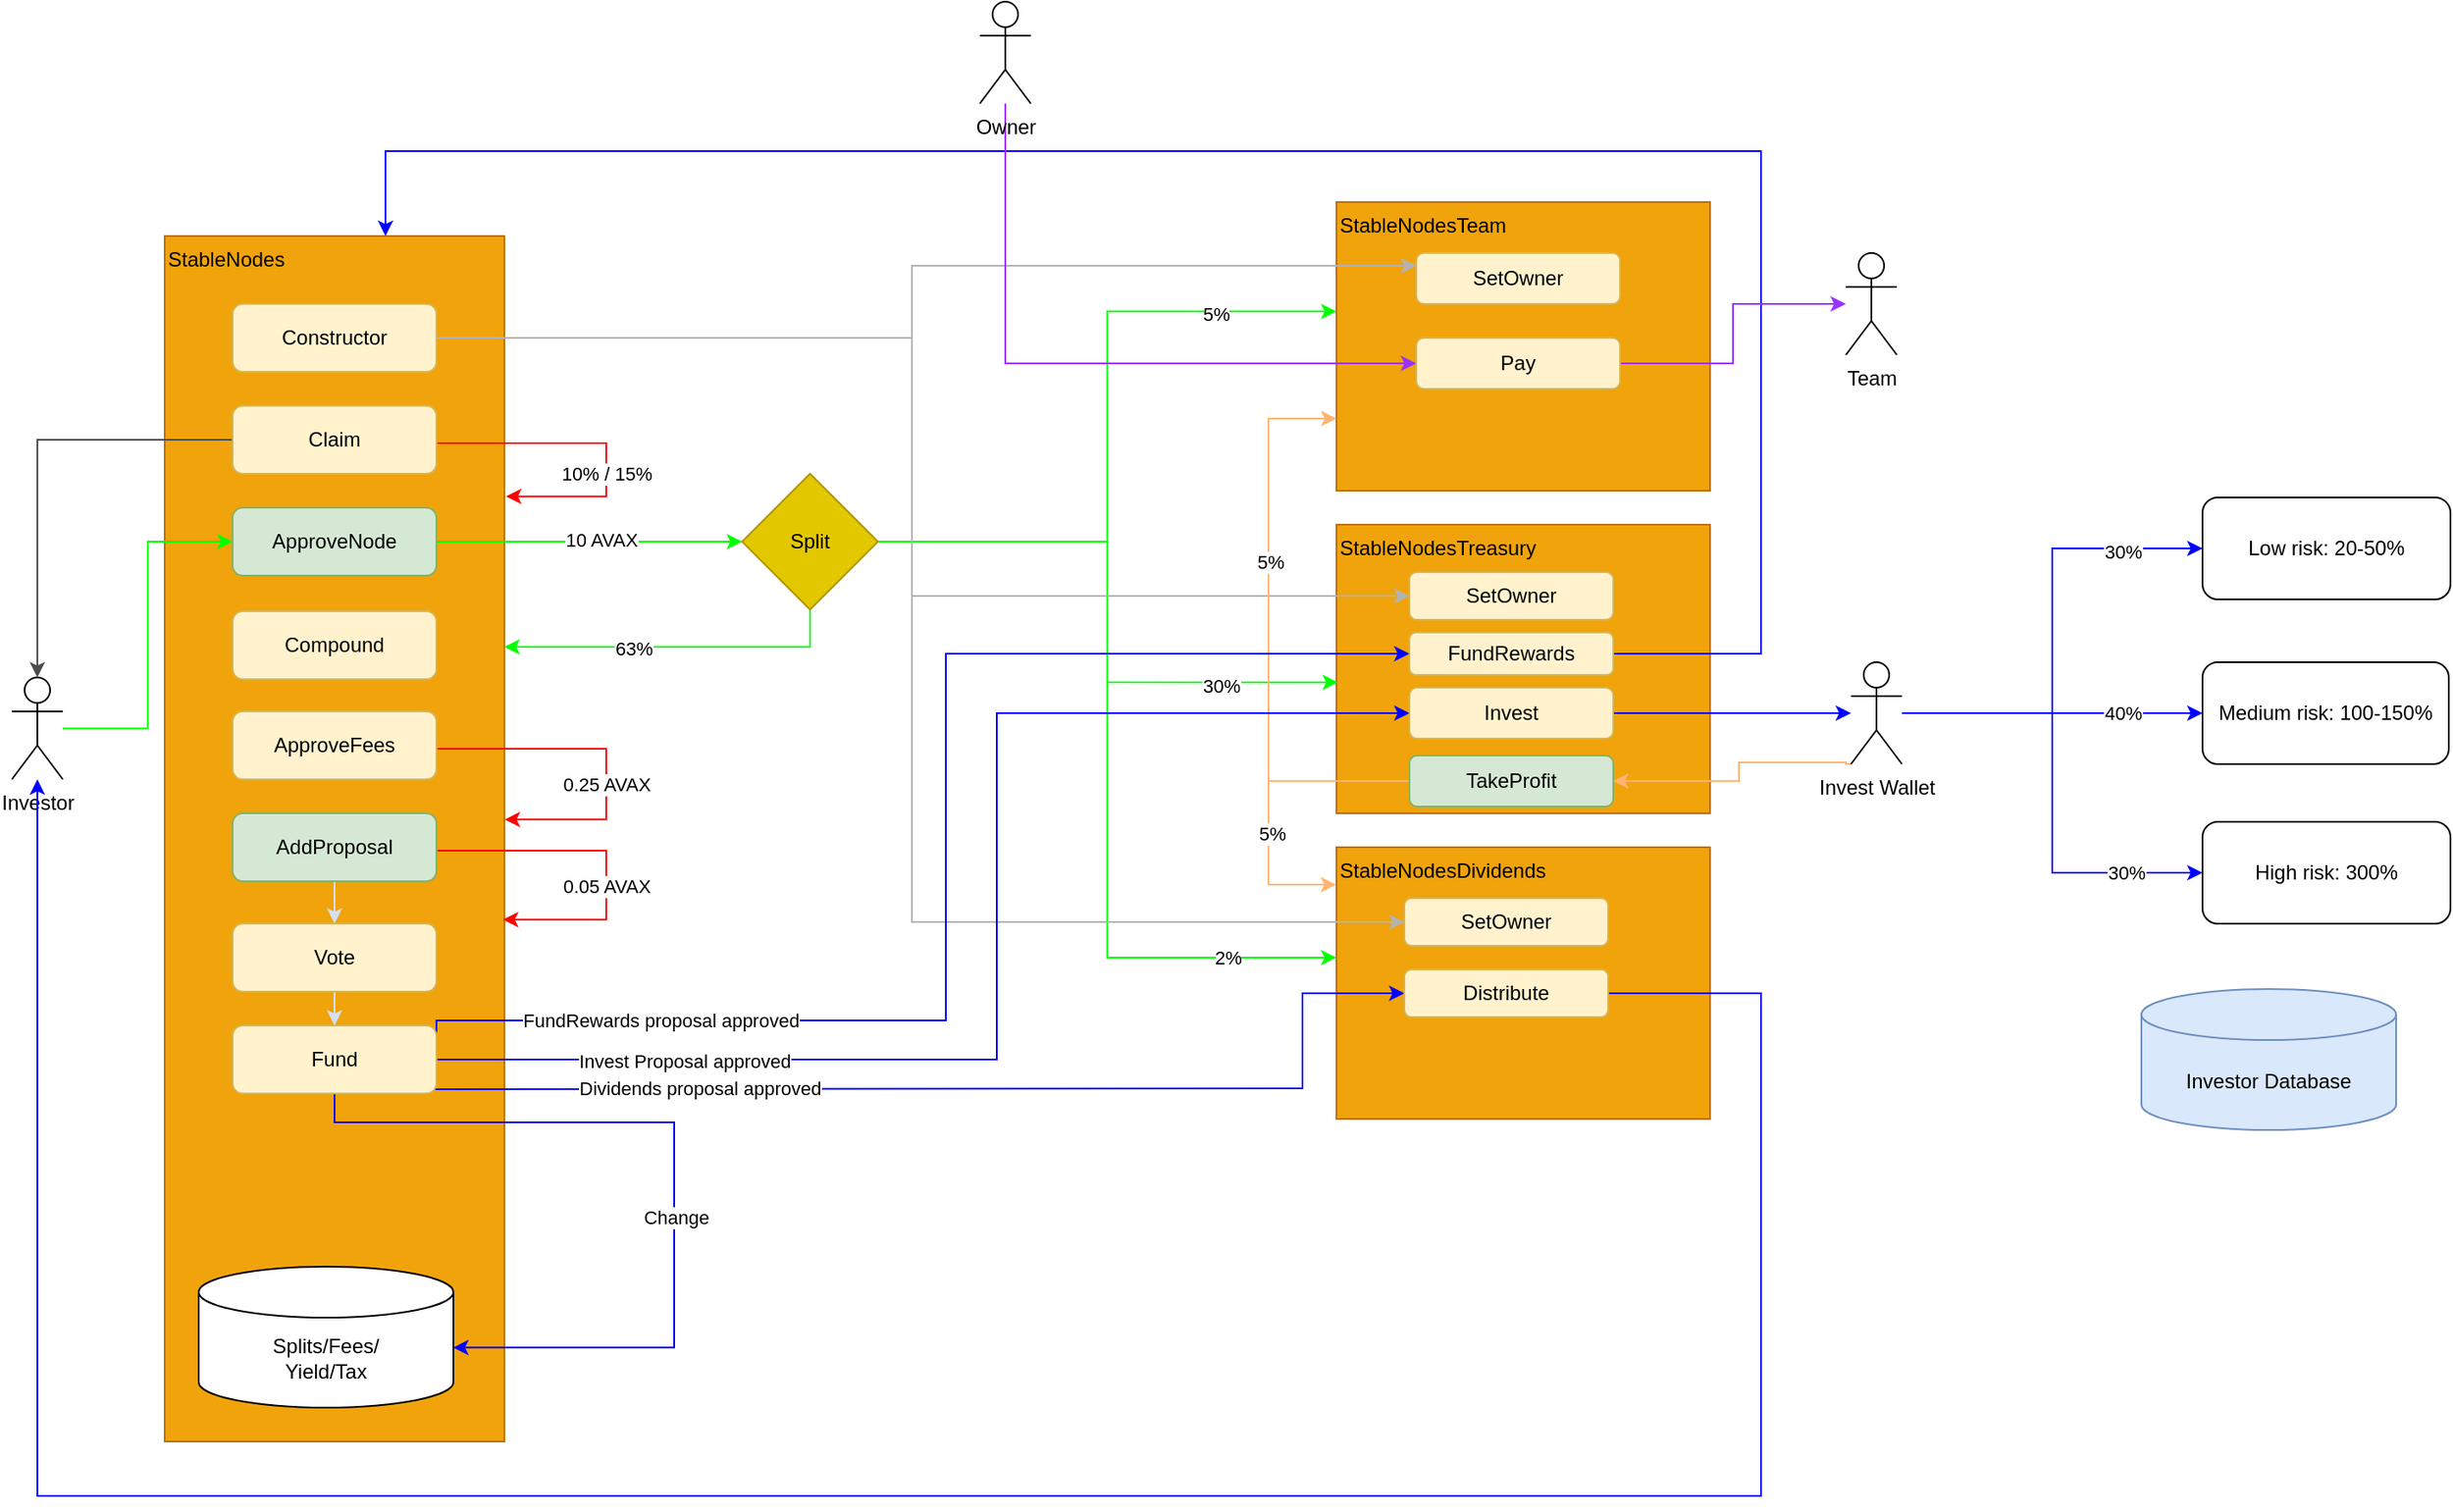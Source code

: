 <mxfile version="17.2.4" type="device"><diagram id="BWHcjD3MpvgY5Xa8QsiQ" name="Page-1"><mxGraphModel dx="901" dy="690" grid="0" gridSize="10" guides="1" tooltips="1" connect="1" arrows="1" fold="1" page="1" pageScale="1" pageWidth="1169" pageHeight="1654" math="0" shadow="0"><root><mxCell id="0"/><mxCell id="1" parent="0"/><mxCell id="zpPjtLnTu7IyP2Q8FdLl-1" value="StableNodes" style="rounded=0;whiteSpace=wrap;html=1;align=left;verticalAlign=top;fillColor=#f0a30a;strokeColor=#BD7000;fontColor=#000000;" vertex="1" parent="1"><mxGeometry x="120" y="268" width="200" height="710" as="geometry"/></mxCell><mxCell id="zpPjtLnTu7IyP2Q8FdLl-3" value="StableNodesTeam" style="rounded=0;whiteSpace=wrap;html=1;align=left;verticalAlign=top;fillColor=#f0a30a;strokeColor=#BD7000;fontColor=#000000;" vertex="1" parent="1"><mxGeometry x="810" y="248" width="220" height="170" as="geometry"/></mxCell><mxCell id="zpPjtLnTu7IyP2Q8FdLl-4" value="StableNodesTreasury" style="rounded=0;whiteSpace=wrap;html=1;align=left;verticalAlign=top;fillColor=#f0a30a;strokeColor=#BD7000;fontColor=#000000;" vertex="1" parent="1"><mxGeometry x="810" y="438" width="220" height="170" as="geometry"/></mxCell><mxCell id="zpPjtLnTu7IyP2Q8FdLl-5" value="StableNodesDividends" style="rounded=0;whiteSpace=wrap;html=1;align=left;verticalAlign=top;fillColor=#f0a30a;strokeColor=#BD7000;fontColor=#000000;" vertex="1" parent="1"><mxGeometry x="810" y="628" width="220" height="160" as="geometry"/></mxCell><mxCell id="zpPjtLnTu7IyP2Q8FdLl-9" style="edgeStyle=orthogonalEdgeStyle;rounded=0;orthogonalLoop=1;jettySize=auto;html=1;strokeColor=#00FF00;" edge="1" parent="1" source="zpPjtLnTu7IyP2Q8FdLl-6" target="zpPjtLnTu7IyP2Q8FdLl-8"><mxGeometry relative="1" as="geometry"/></mxCell><mxCell id="zpPjtLnTu7IyP2Q8FdLl-53" value="10 AVAX" style="edgeLabel;html=1;align=center;verticalAlign=middle;resizable=0;points=[];" vertex="1" connectable="0" parent="zpPjtLnTu7IyP2Q8FdLl-9"><mxGeometry x="0.078" y="1" relative="1" as="geometry"><mxPoint as="offset"/></mxGeometry></mxCell><mxCell id="zpPjtLnTu7IyP2Q8FdLl-10" style="edgeStyle=orthogonalEdgeStyle;rounded=0;orthogonalLoop=1;jettySize=auto;html=1;entryX=0;entryY=0.379;entryDx=0;entryDy=0;entryPerimeter=0;strokeColor=#00FF00;" edge="1" parent="1" source="zpPjtLnTu7IyP2Q8FdLl-8" target="zpPjtLnTu7IyP2Q8FdLl-3"><mxGeometry relative="1" as="geometry"/></mxCell><mxCell id="zpPjtLnTu7IyP2Q8FdLl-18" value="5%" style="edgeLabel;html=1;align=center;verticalAlign=middle;resizable=0;points=[];" vertex="1" connectable="0" parent="zpPjtLnTu7IyP2Q8FdLl-10"><mxGeometry x="0.65" y="-1" relative="1" as="geometry"><mxPoint as="offset"/></mxGeometry></mxCell><mxCell id="zpPjtLnTu7IyP2Q8FdLl-11" style="edgeStyle=orthogonalEdgeStyle;rounded=0;orthogonalLoop=1;jettySize=auto;html=1;entryX=0.004;entryY=0.546;entryDx=0;entryDy=0;strokeColor=#00FF00;entryPerimeter=0;" edge="1" parent="1" source="zpPjtLnTu7IyP2Q8FdLl-8" target="zpPjtLnTu7IyP2Q8FdLl-4"><mxGeometry relative="1" as="geometry"/></mxCell><mxCell id="zpPjtLnTu7IyP2Q8FdLl-19" value="30%" style="edgeLabel;html=1;align=center;verticalAlign=middle;resizable=0;points=[];" vertex="1" connectable="0" parent="zpPjtLnTu7IyP2Q8FdLl-11"><mxGeometry x="0.612" y="-2" relative="1" as="geometry"><mxPoint as="offset"/></mxGeometry></mxCell><mxCell id="zpPjtLnTu7IyP2Q8FdLl-12" style="edgeStyle=orthogonalEdgeStyle;rounded=0;orthogonalLoop=1;jettySize=auto;html=1;entryX=0;entryY=0.406;entryDx=0;entryDy=0;strokeColor=#00FF00;entryPerimeter=0;" edge="1" parent="1" source="zpPjtLnTu7IyP2Q8FdLl-8" target="zpPjtLnTu7IyP2Q8FdLl-5"><mxGeometry relative="1" as="geometry"/></mxCell><mxCell id="zpPjtLnTu7IyP2Q8FdLl-20" value="2%" style="edgeLabel;html=1;align=center;verticalAlign=middle;resizable=0;points=[];" vertex="1" connectable="0" parent="zpPjtLnTu7IyP2Q8FdLl-12"><mxGeometry x="0.751" relative="1" as="geometry"><mxPoint as="offset"/></mxGeometry></mxCell><mxCell id="zpPjtLnTu7IyP2Q8FdLl-16" style="edgeStyle=orthogonalEdgeStyle;rounded=0;orthogonalLoop=1;jettySize=auto;html=1;strokeColor=#00FF00;" edge="1" parent="1" source="zpPjtLnTu7IyP2Q8FdLl-8"><mxGeometry relative="1" as="geometry"><mxPoint x="320" y="510" as="targetPoint"/><Array as="points"><mxPoint x="500" y="510"/><mxPoint x="320" y="510"/></Array></mxGeometry></mxCell><mxCell id="zpPjtLnTu7IyP2Q8FdLl-17" value="63%" style="edgeLabel;html=1;align=center;verticalAlign=middle;resizable=0;points=[];" vertex="1" connectable="0" parent="zpPjtLnTu7IyP2Q8FdLl-16"><mxGeometry x="0.254" y="1" relative="1" as="geometry"><mxPoint as="offset"/></mxGeometry></mxCell><mxCell id="zpPjtLnTu7IyP2Q8FdLl-8" value="Split" style="rhombus;whiteSpace=wrap;html=1;fillColor=#e3c800;fontColor=#000000;strokeColor=#B09500;" vertex="1" parent="1"><mxGeometry x="460" y="408" width="80" height="80" as="geometry"/></mxCell><mxCell id="zpPjtLnTu7IyP2Q8FdLl-22" style="edgeStyle=orthogonalEdgeStyle;rounded=0;orthogonalLoop=1;jettySize=auto;html=1;strokeColor=#0000FF;" edge="1" parent="1" source="zpPjtLnTu7IyP2Q8FdLl-21"><mxGeometry relative="1" as="geometry"><mxPoint x="250" y="268" as="targetPoint"/><Array as="points"><mxPoint x="1060" y="514"/><mxPoint x="1060" y="218"/><mxPoint x="250" y="218"/></Array></mxGeometry></mxCell><mxCell id="zpPjtLnTu7IyP2Q8FdLl-21" value="FundRewards" style="rounded=1;whiteSpace=wrap;html=1;fillColor=#fff2cc;strokeColor=#d6b656;" vertex="1" parent="1"><mxGeometry x="853" y="501.5" width="120" height="25" as="geometry"/></mxCell><mxCell id="zpPjtLnTu7IyP2Q8FdLl-23" value="SetOwner" style="rounded=1;whiteSpace=wrap;html=1;fillColor=#fff2cc;strokeColor=#d6b656;" vertex="1" parent="1"><mxGeometry x="853" y="466" width="120" height="28" as="geometry"/></mxCell><mxCell id="zpPjtLnTu7IyP2Q8FdLl-29" style="edgeStyle=orthogonalEdgeStyle;rounded=0;orthogonalLoop=1;jettySize=auto;html=1;strokeColor=#4D4D4D;" edge="1" parent="1" source="zpPjtLnTu7IyP2Q8FdLl-24" target="zpPjtLnTu7IyP2Q8FdLl-25"><mxGeometry relative="1" as="geometry"/></mxCell><mxCell id="zpPjtLnTu7IyP2Q8FdLl-79" style="edgeStyle=orthogonalEdgeStyle;rounded=0;orthogonalLoop=1;jettySize=auto;html=1;entryX=1.005;entryY=0.216;entryDx=0;entryDy=0;entryPerimeter=0;strokeColor=#FF0000;" edge="1" parent="1" source="zpPjtLnTu7IyP2Q8FdLl-24" target="zpPjtLnTu7IyP2Q8FdLl-1"><mxGeometry relative="1" as="geometry"><Array as="points"><mxPoint x="380" y="390"/><mxPoint x="380" y="421"/></Array></mxGeometry></mxCell><mxCell id="zpPjtLnTu7IyP2Q8FdLl-84" value="10% / 15%" style="edgeLabel;html=1;align=center;verticalAlign=middle;resizable=0;points=[];" vertex="1" connectable="0" parent="zpPjtLnTu7IyP2Q8FdLl-79"><mxGeometry x="0.239" relative="1" as="geometry"><mxPoint as="offset"/></mxGeometry></mxCell><mxCell id="zpPjtLnTu7IyP2Q8FdLl-24" value="Claim" style="rounded=1;whiteSpace=wrap;html=1;fillColor=#fff2cc;strokeColor=#d6b656;" vertex="1" parent="1"><mxGeometry x="160" y="368" width="120" height="40" as="geometry"/></mxCell><mxCell id="zpPjtLnTu7IyP2Q8FdLl-76" style="edgeStyle=orthogonalEdgeStyle;rounded=0;orthogonalLoop=1;jettySize=auto;html=1;entryX=0;entryY=0.5;entryDx=0;entryDy=0;strokeColor=#00FF00;" edge="1" parent="1" source="zpPjtLnTu7IyP2Q8FdLl-25" target="zpPjtLnTu7IyP2Q8FdLl-6"><mxGeometry relative="1" as="geometry"/></mxCell><mxCell id="zpPjtLnTu7IyP2Q8FdLl-25" value="Investor" style="shape=umlActor;verticalLabelPosition=bottom;verticalAlign=top;html=1;outlineConnect=0;" vertex="1" parent="1"><mxGeometry x="30" y="528" width="30" height="60" as="geometry"/></mxCell><mxCell id="zpPjtLnTu7IyP2Q8FdLl-6" value="ApproveNode" style="rounded=1;whiteSpace=wrap;html=1;fillColor=#d5e8d4;strokeColor=#82b366;" vertex="1" parent="1"><mxGeometry x="160" y="428" width="120" height="40" as="geometry"/></mxCell><mxCell id="zpPjtLnTu7IyP2Q8FdLl-43" style="edgeStyle=orthogonalEdgeStyle;rounded=0;orthogonalLoop=1;jettySize=auto;html=1;strokeColor=#0000FF;" edge="1" parent="1" source="zpPjtLnTu7IyP2Q8FdLl-31" target="zpPjtLnTu7IyP2Q8FdLl-39"><mxGeometry relative="1" as="geometry"/></mxCell><mxCell id="zpPjtLnTu7IyP2Q8FdLl-31" value="Invest" style="rounded=1;whiteSpace=wrap;html=1;fillColor=#fff2cc;strokeColor=#d6b656;" vertex="1" parent="1"><mxGeometry x="853" y="534" width="120" height="30" as="geometry"/></mxCell><mxCell id="zpPjtLnTu7IyP2Q8FdLl-32" value="SetOwner" style="rounded=1;whiteSpace=wrap;html=1;fillColor=#fff2cc;strokeColor=#d6b656;" vertex="1" parent="1"><mxGeometry x="857" y="278" width="120" height="30" as="geometry"/></mxCell><mxCell id="zpPjtLnTu7IyP2Q8FdLl-34" style="edgeStyle=orthogonalEdgeStyle;rounded=0;orthogonalLoop=1;jettySize=auto;html=1;entryX=0;entryY=0.25;entryDx=0;entryDy=0;strokeColor=#B3B3B3;" edge="1" parent="1" source="zpPjtLnTu7IyP2Q8FdLl-33" target="zpPjtLnTu7IyP2Q8FdLl-32"><mxGeometry relative="1" as="geometry"><Array as="points"><mxPoint x="560" y="328"/><mxPoint x="560" y="286"/></Array></mxGeometry></mxCell><mxCell id="zpPjtLnTu7IyP2Q8FdLl-36" style="edgeStyle=orthogonalEdgeStyle;rounded=0;orthogonalLoop=1;jettySize=auto;html=1;entryX=0;entryY=0.5;entryDx=0;entryDy=0;strokeColor=#B3B3B3;" edge="1" parent="1" source="zpPjtLnTu7IyP2Q8FdLl-33" target="zpPjtLnTu7IyP2Q8FdLl-23"><mxGeometry relative="1" as="geometry"><Array as="points"><mxPoint x="560" y="328"/><mxPoint x="560" y="480"/></Array></mxGeometry></mxCell><mxCell id="zpPjtLnTu7IyP2Q8FdLl-38" style="edgeStyle=orthogonalEdgeStyle;rounded=0;orthogonalLoop=1;jettySize=auto;html=1;entryX=0;entryY=0.5;entryDx=0;entryDy=0;strokeColor=#B3B3B3;" edge="1" parent="1" source="zpPjtLnTu7IyP2Q8FdLl-33" target="zpPjtLnTu7IyP2Q8FdLl-37"><mxGeometry relative="1" as="geometry"><Array as="points"><mxPoint x="560" y="328"/><mxPoint x="560" y="672"/></Array></mxGeometry></mxCell><mxCell id="zpPjtLnTu7IyP2Q8FdLl-33" value="Constructor" style="rounded=1;whiteSpace=wrap;html=1;fillColor=#fff2cc;strokeColor=#d6b656;" vertex="1" parent="1"><mxGeometry x="160" y="308" width="120" height="40" as="geometry"/></mxCell><mxCell id="zpPjtLnTu7IyP2Q8FdLl-35" value="Compound" style="rounded=1;whiteSpace=wrap;html=1;fillColor=#fff2cc;strokeColor=#d6b656;" vertex="1" parent="1"><mxGeometry x="160" y="489" width="120" height="40" as="geometry"/></mxCell><mxCell id="zpPjtLnTu7IyP2Q8FdLl-37" value="SetOwner" style="rounded=1;whiteSpace=wrap;html=1;fillColor=#fff2cc;strokeColor=#d6b656;" vertex="1" parent="1"><mxGeometry x="850" y="658" width="120" height="28" as="geometry"/></mxCell><mxCell id="zpPjtLnTu7IyP2Q8FdLl-46" style="edgeStyle=orthogonalEdgeStyle;rounded=0;orthogonalLoop=1;jettySize=auto;html=1;exitX=0;exitY=1;exitDx=0;exitDy=0;exitPerimeter=0;entryX=1;entryY=0.5;entryDx=0;entryDy=0;strokeColor=#FFB570;" edge="1" parent="1" source="zpPjtLnTu7IyP2Q8FdLl-39" target="zpPjtLnTu7IyP2Q8FdLl-44"><mxGeometry relative="1" as="geometry"><Array as="points"><mxPoint x="1110" y="579"/><mxPoint x="1110" y="578"/><mxPoint x="1047" y="578"/><mxPoint x="1047" y="589"/></Array></mxGeometry></mxCell><mxCell id="zpPjtLnTu7IyP2Q8FdLl-89" style="edgeStyle=orthogonalEdgeStyle;rounded=0;orthogonalLoop=1;jettySize=auto;html=1;entryX=0;entryY=0.5;entryDx=0;entryDy=0;strokeColor=#0000FF;" edge="1" parent="1" source="zpPjtLnTu7IyP2Q8FdLl-39" target="zpPjtLnTu7IyP2Q8FdLl-86"><mxGeometry relative="1" as="geometry"/></mxCell><mxCell id="zpPjtLnTu7IyP2Q8FdLl-92" value="30%" style="edgeLabel;html=1;align=center;verticalAlign=middle;resizable=0;points=[];" vertex="1" connectable="0" parent="zpPjtLnTu7IyP2Q8FdLl-89"><mxGeometry x="0.662" y="-2" relative="1" as="geometry"><mxPoint x="-1" as="offset"/></mxGeometry></mxCell><mxCell id="zpPjtLnTu7IyP2Q8FdLl-90" style="edgeStyle=orthogonalEdgeStyle;rounded=0;orthogonalLoop=1;jettySize=auto;html=1;entryX=0;entryY=0.5;entryDx=0;entryDy=0;strokeColor=#0000FF;" edge="1" parent="1" source="zpPjtLnTu7IyP2Q8FdLl-39" target="zpPjtLnTu7IyP2Q8FdLl-87"><mxGeometry relative="1" as="geometry"/></mxCell><mxCell id="zpPjtLnTu7IyP2Q8FdLl-94" value="40%" style="edgeLabel;html=1;align=center;verticalAlign=middle;resizable=0;points=[];" vertex="1" connectable="0" parent="zpPjtLnTu7IyP2Q8FdLl-90"><mxGeometry x="0.464" relative="1" as="geometry"><mxPoint as="offset"/></mxGeometry></mxCell><mxCell id="zpPjtLnTu7IyP2Q8FdLl-91" style="edgeStyle=orthogonalEdgeStyle;rounded=0;orthogonalLoop=1;jettySize=auto;html=1;entryX=0;entryY=0.5;entryDx=0;entryDy=0;strokeColor=#0000FF;" edge="1" parent="1" source="zpPjtLnTu7IyP2Q8FdLl-39" target="zpPjtLnTu7IyP2Q8FdLl-88"><mxGeometry relative="1" as="geometry"/></mxCell><mxCell id="zpPjtLnTu7IyP2Q8FdLl-95" value="30%" style="edgeLabel;html=1;align=center;verticalAlign=middle;resizable=0;points=[];" vertex="1" connectable="0" parent="zpPjtLnTu7IyP2Q8FdLl-91"><mxGeometry x="0.667" relative="1" as="geometry"><mxPoint as="offset"/></mxGeometry></mxCell><mxCell id="zpPjtLnTu7IyP2Q8FdLl-39" value="Invest Wallet" style="shape=umlActor;verticalLabelPosition=bottom;verticalAlign=top;html=1;outlineConnect=0;" vertex="1" parent="1"><mxGeometry x="1113" y="519" width="30" height="60" as="geometry"/></mxCell><mxCell id="zpPjtLnTu7IyP2Q8FdLl-68" style="edgeStyle=orthogonalEdgeStyle;rounded=0;orthogonalLoop=1;jettySize=auto;html=1;entryX=0;entryY=0.75;entryDx=0;entryDy=0;strokeColor=#FFB570;" edge="1" parent="1" source="zpPjtLnTu7IyP2Q8FdLl-44" target="zpPjtLnTu7IyP2Q8FdLl-3"><mxGeometry relative="1" as="geometry"><Array as="points"><mxPoint x="770" y="589"/><mxPoint x="770" y="376"/></Array></mxGeometry></mxCell><mxCell id="zpPjtLnTu7IyP2Q8FdLl-69" value="5%" style="edgeLabel;html=1;align=center;verticalAlign=middle;resizable=0;points=[];" vertex="1" connectable="0" parent="zpPjtLnTu7IyP2Q8FdLl-68"><mxGeometry x="0.26" y="-1" relative="1" as="geometry"><mxPoint as="offset"/></mxGeometry></mxCell><mxCell id="zpPjtLnTu7IyP2Q8FdLl-72" style="edgeStyle=orthogonalEdgeStyle;rounded=0;orthogonalLoop=1;jettySize=auto;html=1;entryX=-0.001;entryY=0.142;entryDx=0;entryDy=0;strokeColor=#FFB570;entryPerimeter=0;" edge="1" parent="1" source="zpPjtLnTu7IyP2Q8FdLl-44" target="zpPjtLnTu7IyP2Q8FdLl-5"><mxGeometry relative="1" as="geometry"><Array as="points"><mxPoint x="770" y="589"/><mxPoint x="770" y="650"/><mxPoint x="810" y="650"/></Array></mxGeometry></mxCell><mxCell id="zpPjtLnTu7IyP2Q8FdLl-73" value="5%" style="edgeLabel;html=1;align=center;verticalAlign=middle;resizable=0;points=[];" vertex="1" connectable="0" parent="zpPjtLnTu7IyP2Q8FdLl-72"><mxGeometry x="0.238" y="2" relative="1" as="geometry"><mxPoint as="offset"/></mxGeometry></mxCell><mxCell id="zpPjtLnTu7IyP2Q8FdLl-44" value="TakeProfit" style="rounded=1;whiteSpace=wrap;html=1;fillColor=#d5e8d4;strokeColor=#82b366;" vertex="1" parent="1"><mxGeometry x="853" y="574" width="120" height="30" as="geometry"/></mxCell><mxCell id="zpPjtLnTu7IyP2Q8FdLl-54" style="edgeStyle=orthogonalEdgeStyle;rounded=0;orthogonalLoop=1;jettySize=auto;html=1;entryX=0.996;entryY=0.567;entryDx=0;entryDy=0;entryPerimeter=0;strokeColor=#FF0000;" edge="1" parent="1" source="zpPjtLnTu7IyP2Q8FdLl-47" target="zpPjtLnTu7IyP2Q8FdLl-1"><mxGeometry relative="1" as="geometry"><Array as="points"><mxPoint x="380" y="630"/><mxPoint x="380" y="671"/></Array></mxGeometry></mxCell><mxCell id="zpPjtLnTu7IyP2Q8FdLl-55" value="0.05 AVAX" style="edgeLabel;html=1;align=center;verticalAlign=middle;resizable=0;points=[];" vertex="1" connectable="0" parent="zpPjtLnTu7IyP2Q8FdLl-54"><mxGeometry x="0.198" relative="1" as="geometry"><mxPoint as="offset"/></mxGeometry></mxCell><mxCell id="zpPjtLnTu7IyP2Q8FdLl-56" style="edgeStyle=orthogonalEdgeStyle;rounded=0;orthogonalLoop=1;jettySize=auto;html=1;exitX=0.5;exitY=1;exitDx=0;exitDy=0;entryX=0.5;entryY=0;entryDx=0;entryDy=0;strokeColor=#D4E1F5;" edge="1" parent="1" source="zpPjtLnTu7IyP2Q8FdLl-47" target="zpPjtLnTu7IyP2Q8FdLl-48"><mxGeometry relative="1" as="geometry"/></mxCell><mxCell id="zpPjtLnTu7IyP2Q8FdLl-47" value="AddProposal" style="rounded=1;whiteSpace=wrap;html=1;fillColor=#d5e8d4;strokeColor=#82b366;" vertex="1" parent="1"><mxGeometry x="160" y="608" width="120" height="40" as="geometry"/></mxCell><mxCell id="zpPjtLnTu7IyP2Q8FdLl-57" value="" style="edgeStyle=orthogonalEdgeStyle;rounded=0;orthogonalLoop=1;jettySize=auto;html=1;strokeColor=#D4E1F5;" edge="1" parent="1" source="zpPjtLnTu7IyP2Q8FdLl-48" target="zpPjtLnTu7IyP2Q8FdLl-49"><mxGeometry relative="1" as="geometry"/></mxCell><mxCell id="zpPjtLnTu7IyP2Q8FdLl-48" value="Vote" style="rounded=1;whiteSpace=wrap;html=1;fillColor=#fff2cc;strokeColor=#d6b656;" vertex="1" parent="1"><mxGeometry x="160" y="673" width="120" height="40" as="geometry"/></mxCell><mxCell id="zpPjtLnTu7IyP2Q8FdLl-50" style="edgeStyle=orthogonalEdgeStyle;rounded=0;orthogonalLoop=1;jettySize=auto;html=1;entryX=0;entryY=0.5;entryDx=0;entryDy=0;strokeColor=#0000FF;exitX=1;exitY=0.5;exitDx=0;exitDy=0;" edge="1" parent="1" source="zpPjtLnTu7IyP2Q8FdLl-49" target="zpPjtLnTu7IyP2Q8FdLl-31"><mxGeometry relative="1" as="geometry"><Array as="points"><mxPoint x="610" y="753"/><mxPoint x="610" y="549"/></Array></mxGeometry></mxCell><mxCell id="zpPjtLnTu7IyP2Q8FdLl-51" value="Invest Proposal approved" style="edgeLabel;html=1;align=center;verticalAlign=middle;resizable=0;points=[];" vertex="1" connectable="0" parent="zpPjtLnTu7IyP2Q8FdLl-50"><mxGeometry x="-0.626" y="-1" relative="1" as="geometry"><mxPoint as="offset"/></mxGeometry></mxCell><mxCell id="zpPjtLnTu7IyP2Q8FdLl-59" style="edgeStyle=orthogonalEdgeStyle;rounded=0;orthogonalLoop=1;jettySize=auto;html=1;exitX=0.989;exitY=0.089;exitDx=0;exitDy=0;entryX=0;entryY=0.5;entryDx=0;entryDy=0;strokeColor=#0000FF;exitPerimeter=0;" edge="1" parent="1" source="zpPjtLnTu7IyP2Q8FdLl-49" target="zpPjtLnTu7IyP2Q8FdLl-21"><mxGeometry relative="1" as="geometry"><Array as="points"><mxPoint x="280" y="737"/><mxPoint x="280" y="730"/><mxPoint x="580" y="730"/><mxPoint x="580" y="514"/></Array></mxGeometry></mxCell><mxCell id="zpPjtLnTu7IyP2Q8FdLl-61" value="FundRewards proposal approved" style="edgeLabel;html=1;align=center;verticalAlign=middle;resizable=0;points=[];" vertex="1" connectable="0" parent="zpPjtLnTu7IyP2Q8FdLl-59"><mxGeometry x="-0.649" relative="1" as="geometry"><mxPoint as="offset"/></mxGeometry></mxCell><mxCell id="zpPjtLnTu7IyP2Q8FdLl-63" style="edgeStyle=orthogonalEdgeStyle;rounded=0;orthogonalLoop=1;jettySize=auto;html=1;exitX=0.5;exitY=1;exitDx=0;exitDy=0;entryX=0.999;entryY=0.574;entryDx=0;entryDy=0;entryPerimeter=0;strokeColor=#0000FF;" edge="1" parent="1" source="zpPjtLnTu7IyP2Q8FdLl-49" target="zpPjtLnTu7IyP2Q8FdLl-62"><mxGeometry relative="1" as="geometry"><Array as="points"><mxPoint x="220" y="790"/><mxPoint x="420" y="790"/><mxPoint x="420" y="923"/></Array></mxGeometry></mxCell><mxCell id="zpPjtLnTu7IyP2Q8FdLl-85" value="Change" style="edgeLabel;html=1;align=center;verticalAlign=middle;resizable=0;points=[];" vertex="1" connectable="0" parent="zpPjtLnTu7IyP2Q8FdLl-63"><mxGeometry x="0.136" y="1" relative="1" as="geometry"><mxPoint as="offset"/></mxGeometry></mxCell><mxCell id="zpPjtLnTu7IyP2Q8FdLl-74" style="edgeStyle=orthogonalEdgeStyle;rounded=0;orthogonalLoop=1;jettySize=auto;html=1;exitX=0.982;exitY=0.937;exitDx=0;exitDy=0;strokeColor=#0000FF;entryX=0;entryY=0.5;entryDx=0;entryDy=0;exitPerimeter=0;" edge="1" parent="1" source="zpPjtLnTu7IyP2Q8FdLl-49" target="zpPjtLnTu7IyP2Q8FdLl-78"><mxGeometry relative="1" as="geometry"><mxPoint x="810" y="740" as="targetPoint"/><Array as="points"><mxPoint x="280" y="770"/><mxPoint x="790" y="770"/><mxPoint x="790" y="714"/></Array></mxGeometry></mxCell><mxCell id="zpPjtLnTu7IyP2Q8FdLl-77" value="Dividends proposal approved" style="edgeLabel;html=1;align=center;verticalAlign=middle;resizable=0;points=[];" vertex="1" connectable="0" parent="zpPjtLnTu7IyP2Q8FdLl-74"><mxGeometry x="-0.502" y="1" relative="1" as="geometry"><mxPoint as="offset"/></mxGeometry></mxCell><mxCell id="zpPjtLnTu7IyP2Q8FdLl-49" value="Fund" style="rounded=1;whiteSpace=wrap;html=1;fillColor=#fff2cc;strokeColor=#d6b656;" vertex="1" parent="1"><mxGeometry x="160" y="733" width="120" height="40" as="geometry"/></mxCell><mxCell id="zpPjtLnTu7IyP2Q8FdLl-58" value="Team" style="shape=umlActor;verticalLabelPosition=bottom;verticalAlign=top;html=1;outlineConnect=0;" vertex="1" parent="1"><mxGeometry x="1110" y="278" width="30" height="60" as="geometry"/></mxCell><mxCell id="zpPjtLnTu7IyP2Q8FdLl-62" value="Splits/Fees/&lt;br&gt;Yield/Tax" style="shape=cylinder3;whiteSpace=wrap;html=1;boundedLbl=1;backgroundOutline=1;size=15;" vertex="1" parent="1"><mxGeometry x="140" y="875" width="150" height="83" as="geometry"/></mxCell><mxCell id="zpPjtLnTu7IyP2Q8FdLl-67" style="edgeStyle=orthogonalEdgeStyle;rounded=0;orthogonalLoop=1;jettySize=auto;html=1;strokeColor=#9933FF;" edge="1" parent="1" source="zpPjtLnTu7IyP2Q8FdLl-66" target="zpPjtLnTu7IyP2Q8FdLl-58"><mxGeometry relative="1" as="geometry"/></mxCell><mxCell id="zpPjtLnTu7IyP2Q8FdLl-66" value="Pay" style="rounded=1;whiteSpace=wrap;html=1;fillColor=#fff2cc;strokeColor=#d6b656;" vertex="1" parent="1"><mxGeometry x="857" y="328" width="120" height="30" as="geometry"/></mxCell><mxCell id="zpPjtLnTu7IyP2Q8FdLl-71" style="edgeStyle=orthogonalEdgeStyle;rounded=0;orthogonalLoop=1;jettySize=auto;html=1;entryX=0;entryY=0.5;entryDx=0;entryDy=0;strokeColor=#9933FF;" edge="1" parent="1" source="zpPjtLnTu7IyP2Q8FdLl-70" target="zpPjtLnTu7IyP2Q8FdLl-66"><mxGeometry relative="1" as="geometry"><Array as="points"><mxPoint x="615" y="343"/></Array></mxGeometry></mxCell><mxCell id="zpPjtLnTu7IyP2Q8FdLl-70" value="Owner" style="shape=umlActor;verticalLabelPosition=bottom;verticalAlign=top;html=1;outlineConnect=0;" vertex="1" parent="1"><mxGeometry x="600" y="130" width="30" height="60" as="geometry"/></mxCell><mxCell id="zpPjtLnTu7IyP2Q8FdLl-80" style="edgeStyle=orthogonalEdgeStyle;rounded=0;orthogonalLoop=1;jettySize=auto;html=1;strokeColor=#0000FF;" edge="1" parent="1" source="zpPjtLnTu7IyP2Q8FdLl-78" target="zpPjtLnTu7IyP2Q8FdLl-25"><mxGeometry relative="1" as="geometry"><Array as="points"><mxPoint x="1060" y="714"/><mxPoint x="1060" y="1010"/><mxPoint x="45" y="1010"/></Array></mxGeometry></mxCell><mxCell id="zpPjtLnTu7IyP2Q8FdLl-78" value="Distribute" style="rounded=1;whiteSpace=wrap;html=1;fillColor=#fff2cc;strokeColor=#d6b656;" vertex="1" parent="1"><mxGeometry x="850" y="700" width="120" height="28" as="geometry"/></mxCell><mxCell id="zpPjtLnTu7IyP2Q8FdLl-82" style="edgeStyle=orthogonalEdgeStyle;rounded=0;orthogonalLoop=1;jettySize=auto;html=1;entryX=1.001;entryY=0.484;entryDx=0;entryDy=0;entryPerimeter=0;strokeColor=#FF0000;" edge="1" parent="1" source="zpPjtLnTu7IyP2Q8FdLl-81" target="zpPjtLnTu7IyP2Q8FdLl-1"><mxGeometry relative="1" as="geometry"><Array as="points"><mxPoint x="380" y="570"/><mxPoint x="380" y="612"/></Array></mxGeometry></mxCell><mxCell id="zpPjtLnTu7IyP2Q8FdLl-83" value="0.25 AVAX" style="edgeLabel;html=1;align=center;verticalAlign=middle;resizable=0;points=[];" vertex="1" connectable="0" parent="zpPjtLnTu7IyP2Q8FdLl-82"><mxGeometry x="0.199" relative="1" as="geometry"><mxPoint as="offset"/></mxGeometry></mxCell><mxCell id="zpPjtLnTu7IyP2Q8FdLl-81" value="ApproveFees" style="rounded=1;whiteSpace=wrap;html=1;fillColor=#fff2cc;strokeColor=#d6b656;" vertex="1" parent="1"><mxGeometry x="160" y="548" width="120" height="40" as="geometry"/></mxCell><mxCell id="zpPjtLnTu7IyP2Q8FdLl-86" value="Low risk: 20-50%" style="rounded=1;whiteSpace=wrap;html=1;" vertex="1" parent="1"><mxGeometry x="1320" y="422" width="146" height="60" as="geometry"/></mxCell><mxCell id="zpPjtLnTu7IyP2Q8FdLl-87" value="Medium risk: 100-150%" style="rounded=1;whiteSpace=wrap;html=1;" vertex="1" parent="1"><mxGeometry x="1320" y="519" width="145" height="60" as="geometry"/></mxCell><mxCell id="zpPjtLnTu7IyP2Q8FdLl-88" value="High risk: 300%" style="rounded=1;whiteSpace=wrap;html=1;" vertex="1" parent="1"><mxGeometry x="1320" y="613" width="146" height="60" as="geometry"/></mxCell><mxCell id="zpPjtLnTu7IyP2Q8FdLl-96" value="Investor Database" style="shape=cylinder3;whiteSpace=wrap;html=1;boundedLbl=1;backgroundOutline=1;size=15;fillColor=#dae8fc;strokeColor=#6c8ebf;" vertex="1" parent="1"><mxGeometry x="1284" y="711.5" width="150" height="83" as="geometry"/></mxCell></root></mxGraphModel></diagram></mxfile>